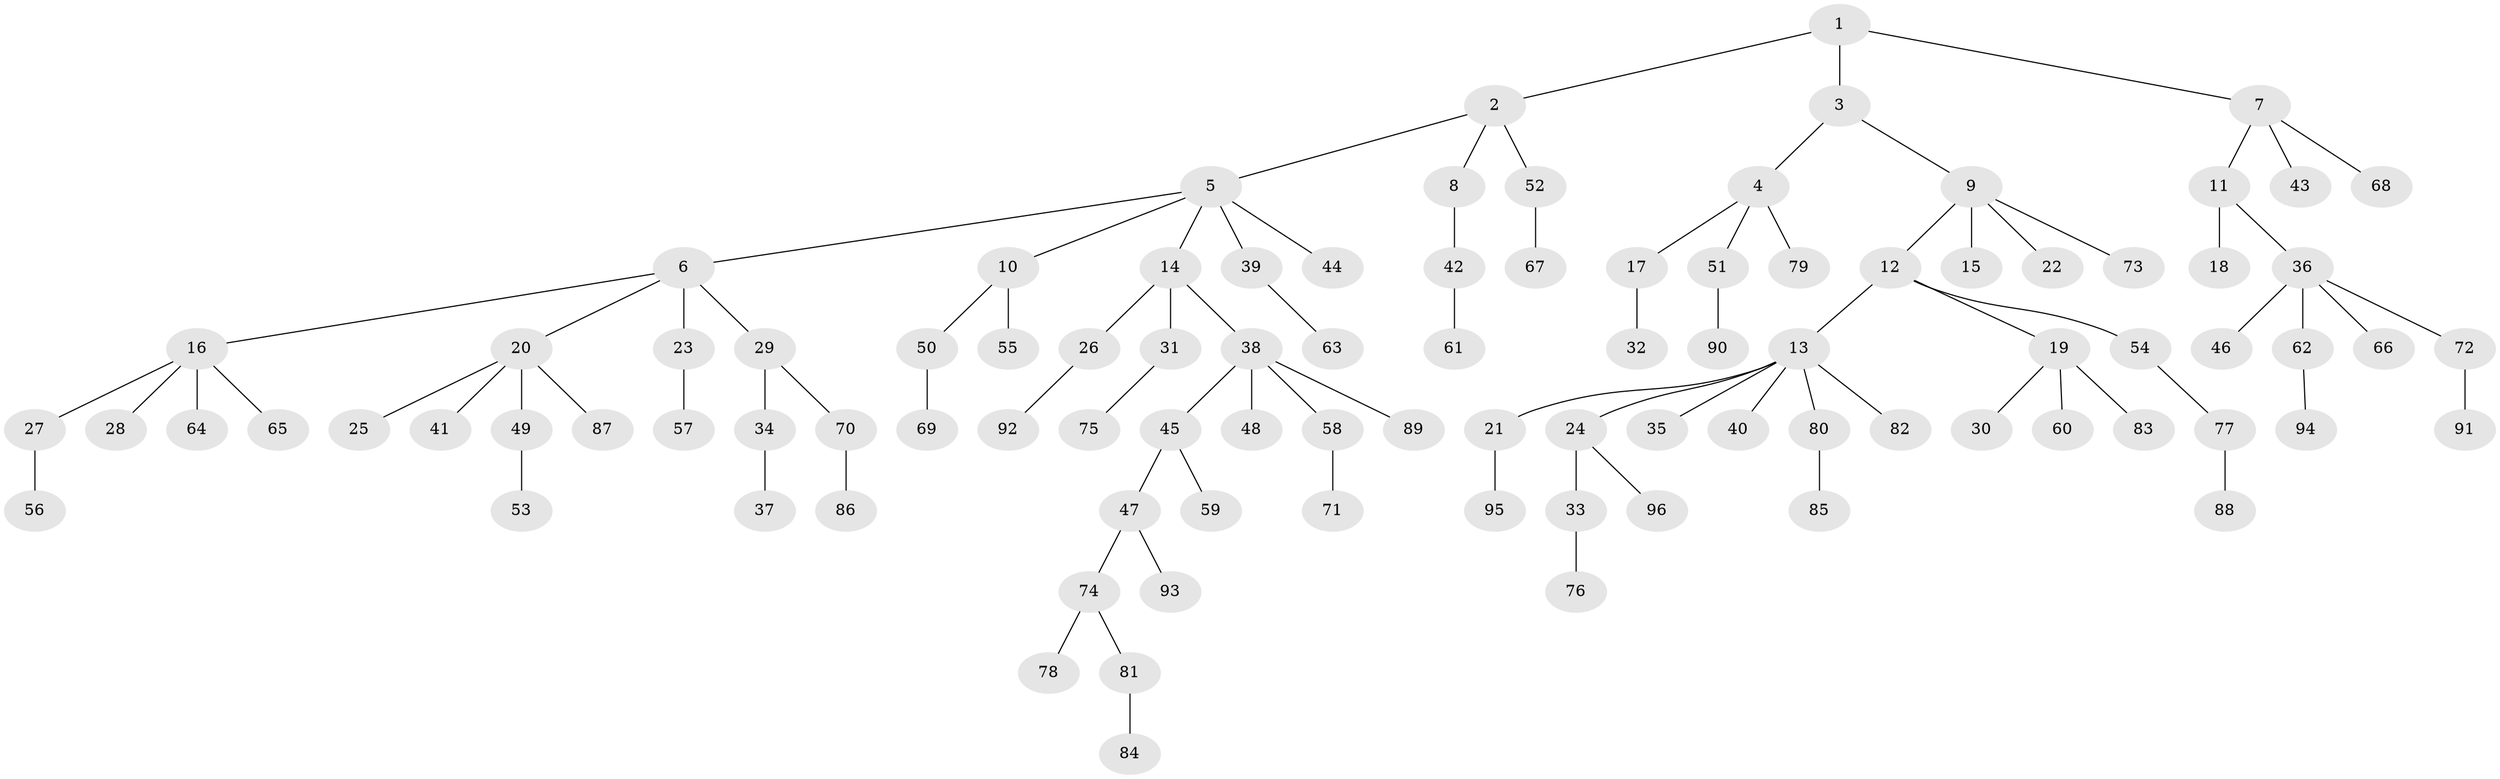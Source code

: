 // Generated by graph-tools (version 1.1) at 2025/26/03/09/25 03:26:27]
// undirected, 96 vertices, 95 edges
graph export_dot {
graph [start="1"]
  node [color=gray90,style=filled];
  1;
  2;
  3;
  4;
  5;
  6;
  7;
  8;
  9;
  10;
  11;
  12;
  13;
  14;
  15;
  16;
  17;
  18;
  19;
  20;
  21;
  22;
  23;
  24;
  25;
  26;
  27;
  28;
  29;
  30;
  31;
  32;
  33;
  34;
  35;
  36;
  37;
  38;
  39;
  40;
  41;
  42;
  43;
  44;
  45;
  46;
  47;
  48;
  49;
  50;
  51;
  52;
  53;
  54;
  55;
  56;
  57;
  58;
  59;
  60;
  61;
  62;
  63;
  64;
  65;
  66;
  67;
  68;
  69;
  70;
  71;
  72;
  73;
  74;
  75;
  76;
  77;
  78;
  79;
  80;
  81;
  82;
  83;
  84;
  85;
  86;
  87;
  88;
  89;
  90;
  91;
  92;
  93;
  94;
  95;
  96;
  1 -- 2;
  1 -- 3;
  1 -- 7;
  2 -- 5;
  2 -- 8;
  2 -- 52;
  3 -- 4;
  3 -- 9;
  4 -- 17;
  4 -- 51;
  4 -- 79;
  5 -- 6;
  5 -- 10;
  5 -- 14;
  5 -- 39;
  5 -- 44;
  6 -- 16;
  6 -- 20;
  6 -- 23;
  6 -- 29;
  7 -- 11;
  7 -- 43;
  7 -- 68;
  8 -- 42;
  9 -- 12;
  9 -- 15;
  9 -- 22;
  9 -- 73;
  10 -- 50;
  10 -- 55;
  11 -- 18;
  11 -- 36;
  12 -- 13;
  12 -- 19;
  12 -- 54;
  13 -- 21;
  13 -- 24;
  13 -- 35;
  13 -- 40;
  13 -- 80;
  13 -- 82;
  14 -- 26;
  14 -- 31;
  14 -- 38;
  16 -- 27;
  16 -- 28;
  16 -- 64;
  16 -- 65;
  17 -- 32;
  19 -- 30;
  19 -- 60;
  19 -- 83;
  20 -- 25;
  20 -- 41;
  20 -- 49;
  20 -- 87;
  21 -- 95;
  23 -- 57;
  24 -- 33;
  24 -- 96;
  26 -- 92;
  27 -- 56;
  29 -- 34;
  29 -- 70;
  31 -- 75;
  33 -- 76;
  34 -- 37;
  36 -- 46;
  36 -- 62;
  36 -- 66;
  36 -- 72;
  38 -- 45;
  38 -- 48;
  38 -- 58;
  38 -- 89;
  39 -- 63;
  42 -- 61;
  45 -- 47;
  45 -- 59;
  47 -- 74;
  47 -- 93;
  49 -- 53;
  50 -- 69;
  51 -- 90;
  52 -- 67;
  54 -- 77;
  58 -- 71;
  62 -- 94;
  70 -- 86;
  72 -- 91;
  74 -- 78;
  74 -- 81;
  77 -- 88;
  80 -- 85;
  81 -- 84;
}

